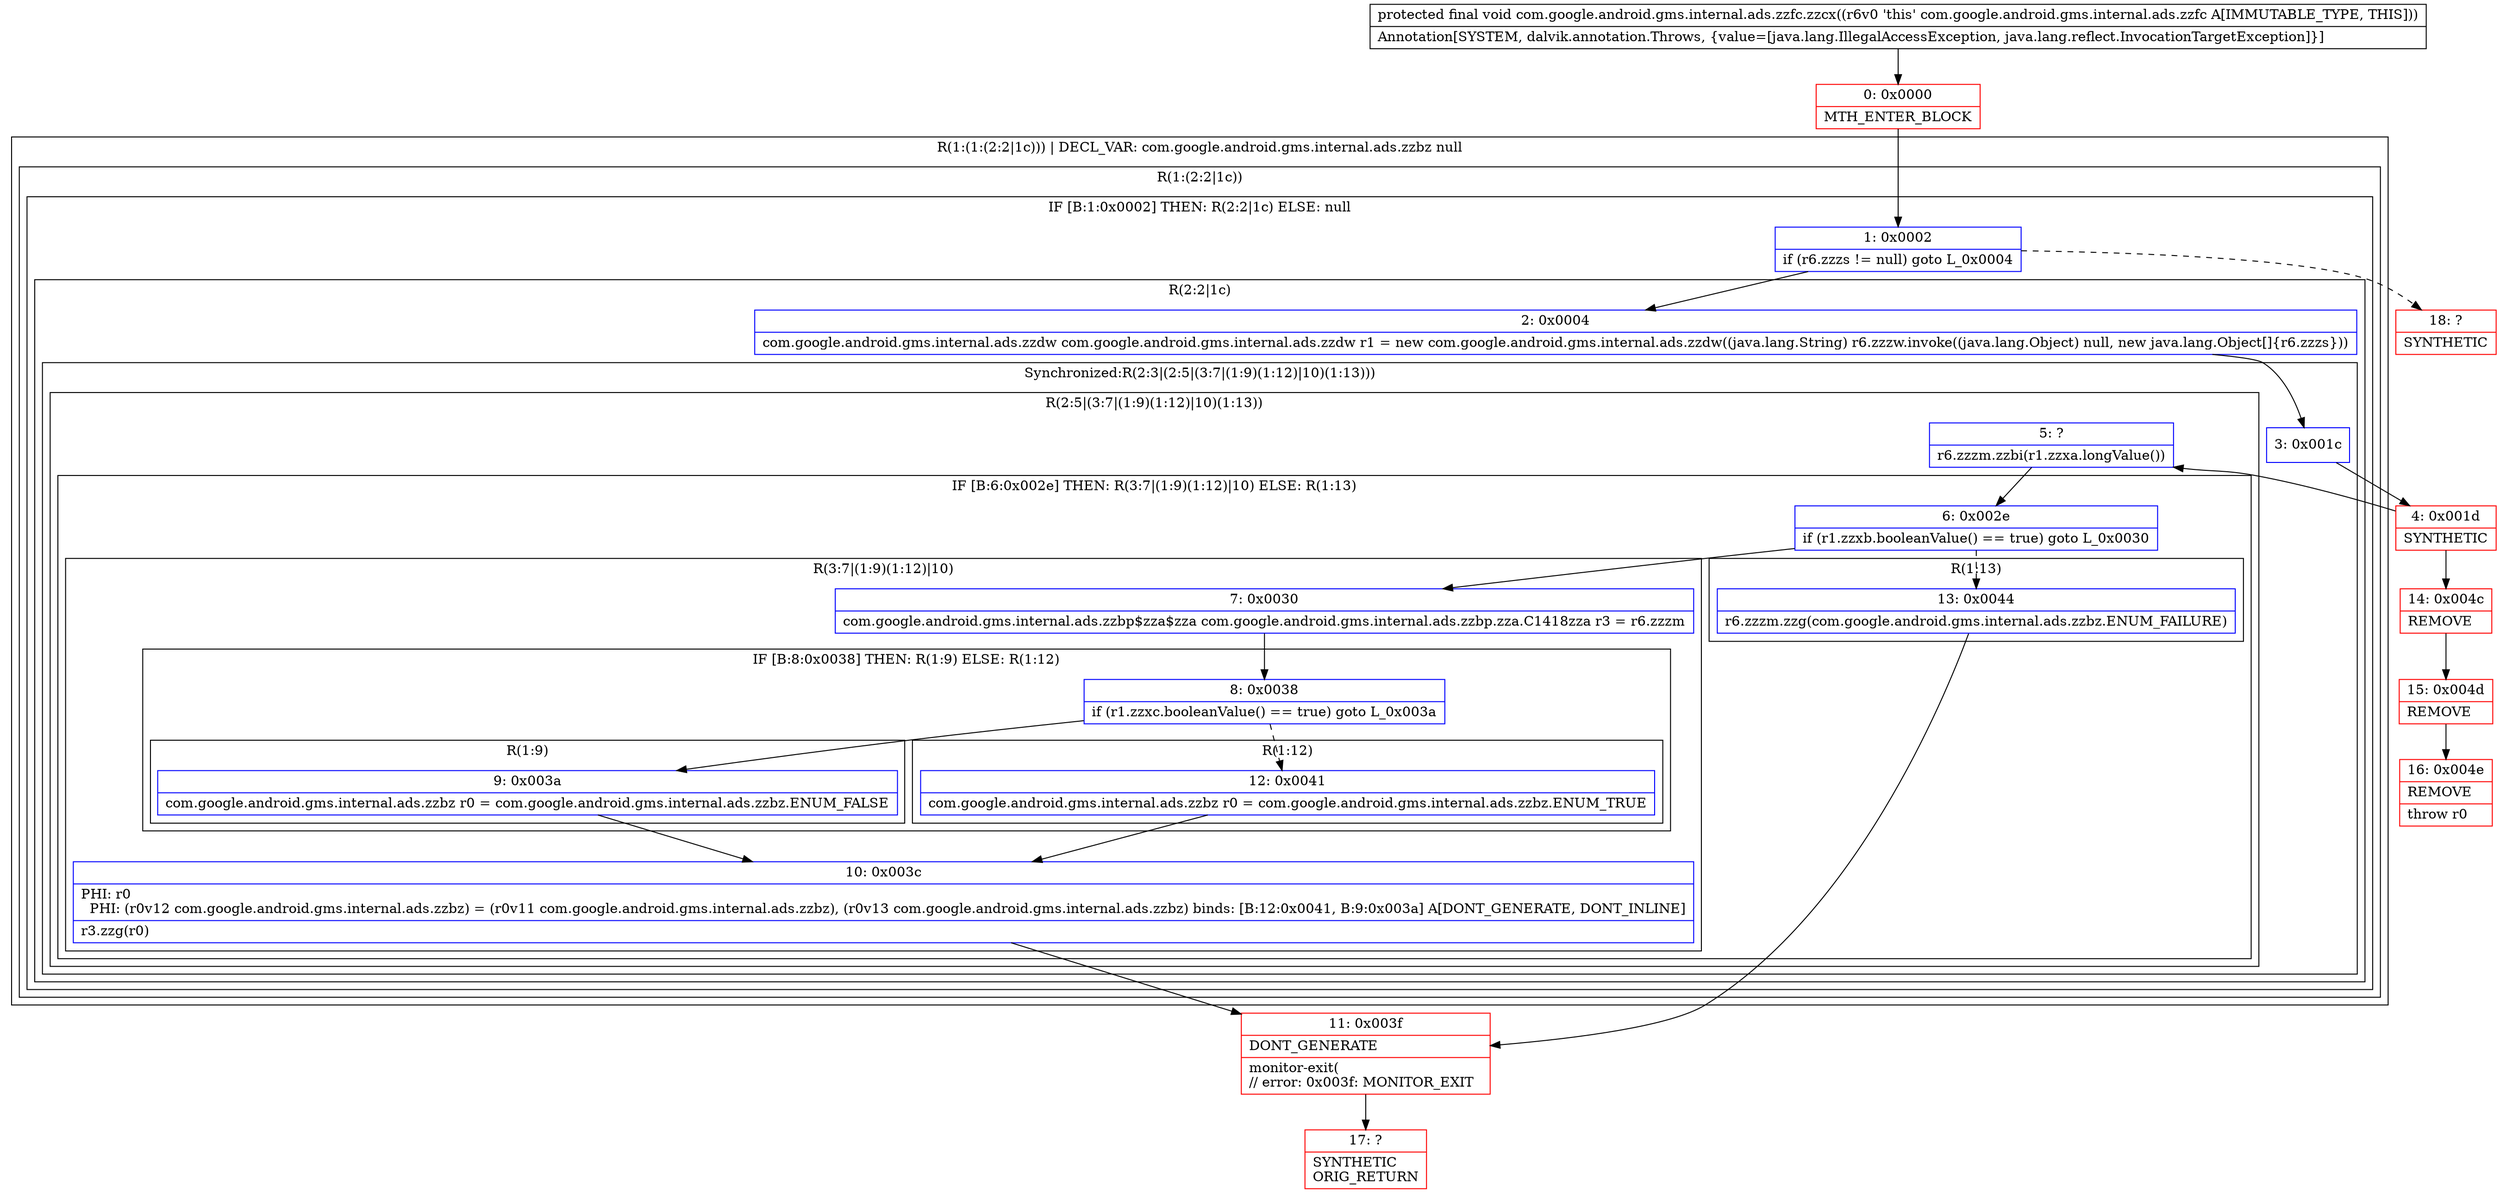 digraph "CFG forcom.google.android.gms.internal.ads.zzfc.zzcx()V" {
subgraph cluster_Region_354533108 {
label = "R(1:(1:(2:2|1c))) | DECL_VAR: com.google.android.gms.internal.ads.zzbz null\l";
node [shape=record,color=blue];
subgraph cluster_Region_1647290963 {
label = "R(1:(2:2|1c))";
node [shape=record,color=blue];
subgraph cluster_IfRegion_1320412517 {
label = "IF [B:1:0x0002] THEN: R(2:2|1c) ELSE: null";
node [shape=record,color=blue];
Node_1 [shape=record,label="{1\:\ 0x0002|if (r6.zzzs != null) goto L_0x0004\l}"];
subgraph cluster_Region_1198583397 {
label = "R(2:2|1c)";
node [shape=record,color=blue];
Node_2 [shape=record,label="{2\:\ 0x0004|com.google.android.gms.internal.ads.zzdw com.google.android.gms.internal.ads.zzdw r1 = new com.google.android.gms.internal.ads.zzdw((java.lang.String) r6.zzzw.invoke((java.lang.Object) null, new java.lang.Object[]\{r6.zzzs\}))\l}"];
subgraph cluster_SynchronizedRegion_520605240 {
label = "Synchronized:R(2:3|(2:5|(3:7|(1:9)(1:12)|10)(1:13)))";
node [shape=record,color=blue];
Node_3 [shape=record,label="{3\:\ 0x001c}"];
subgraph cluster_Region_2044227464 {
label = "R(2:5|(3:7|(1:9)(1:12)|10)(1:13))";
node [shape=record,color=blue];
Node_5 [shape=record,label="{5\:\ ?|r6.zzzm.zzbi(r1.zzxa.longValue())\l}"];
subgraph cluster_IfRegion_229647054 {
label = "IF [B:6:0x002e] THEN: R(3:7|(1:9)(1:12)|10) ELSE: R(1:13)";
node [shape=record,color=blue];
Node_6 [shape=record,label="{6\:\ 0x002e|if (r1.zzxb.booleanValue() == true) goto L_0x0030\l}"];
subgraph cluster_Region_2107149288 {
label = "R(3:7|(1:9)(1:12)|10)";
node [shape=record,color=blue];
Node_7 [shape=record,label="{7\:\ 0x0030|com.google.android.gms.internal.ads.zzbp$zza$zza com.google.android.gms.internal.ads.zzbp.zza.C1418zza r3 = r6.zzzm\l}"];
subgraph cluster_IfRegion_1029392864 {
label = "IF [B:8:0x0038] THEN: R(1:9) ELSE: R(1:12)";
node [shape=record,color=blue];
Node_8 [shape=record,label="{8\:\ 0x0038|if (r1.zzxc.booleanValue() == true) goto L_0x003a\l}"];
subgraph cluster_Region_1261237120 {
label = "R(1:9)";
node [shape=record,color=blue];
Node_9 [shape=record,label="{9\:\ 0x003a|com.google.android.gms.internal.ads.zzbz r0 = com.google.android.gms.internal.ads.zzbz.ENUM_FALSE\l}"];
}
subgraph cluster_Region_1191583740 {
label = "R(1:12)";
node [shape=record,color=blue];
Node_12 [shape=record,label="{12\:\ 0x0041|com.google.android.gms.internal.ads.zzbz r0 = com.google.android.gms.internal.ads.zzbz.ENUM_TRUE\l}"];
}
}
Node_10 [shape=record,label="{10\:\ 0x003c|PHI: r0 \l  PHI: (r0v12 com.google.android.gms.internal.ads.zzbz) = (r0v11 com.google.android.gms.internal.ads.zzbz), (r0v13 com.google.android.gms.internal.ads.zzbz) binds: [B:12:0x0041, B:9:0x003a] A[DONT_GENERATE, DONT_INLINE]\l|r3.zzg(r0)\l}"];
}
subgraph cluster_Region_122225970 {
label = "R(1:13)";
node [shape=record,color=blue];
Node_13 [shape=record,label="{13\:\ 0x0044|r6.zzzm.zzg(com.google.android.gms.internal.ads.zzbz.ENUM_FAILURE)\l}"];
}
}
}
}
}
}
}
}
Node_0 [shape=record,color=red,label="{0\:\ 0x0000|MTH_ENTER_BLOCK\l}"];
Node_4 [shape=record,color=red,label="{4\:\ 0x001d|SYNTHETIC\l}"];
Node_11 [shape=record,color=red,label="{11\:\ 0x003f|DONT_GENERATE\l|monitor\-exit(\l\/\/ error: 0x003f: MONITOR_EXIT  \l}"];
Node_14 [shape=record,color=red,label="{14\:\ 0x004c|REMOVE\l}"];
Node_15 [shape=record,color=red,label="{15\:\ 0x004d|REMOVE\l}"];
Node_16 [shape=record,color=red,label="{16\:\ 0x004e|REMOVE\l|throw r0\l}"];
Node_17 [shape=record,color=red,label="{17\:\ ?|SYNTHETIC\lORIG_RETURN\l}"];
Node_18 [shape=record,color=red,label="{18\:\ ?|SYNTHETIC\l}"];
MethodNode[shape=record,label="{protected final void com.google.android.gms.internal.ads.zzfc.zzcx((r6v0 'this' com.google.android.gms.internal.ads.zzfc A[IMMUTABLE_TYPE, THIS]))  | Annotation[SYSTEM, dalvik.annotation.Throws, \{value=[java.lang.IllegalAccessException, java.lang.reflect.InvocationTargetException]\}]\l}"];
MethodNode -> Node_0;
Node_1 -> Node_2;
Node_1 -> Node_18[style=dashed];
Node_2 -> Node_3;
Node_3 -> Node_4;
Node_5 -> Node_6;
Node_6 -> Node_7;
Node_6 -> Node_13[style=dashed];
Node_7 -> Node_8;
Node_8 -> Node_9;
Node_8 -> Node_12[style=dashed];
Node_9 -> Node_10;
Node_12 -> Node_10;
Node_10 -> Node_11;
Node_13 -> Node_11;
Node_0 -> Node_1;
Node_4 -> Node_5;
Node_4 -> Node_14;
Node_11 -> Node_17;
Node_14 -> Node_15;
Node_15 -> Node_16;
}

